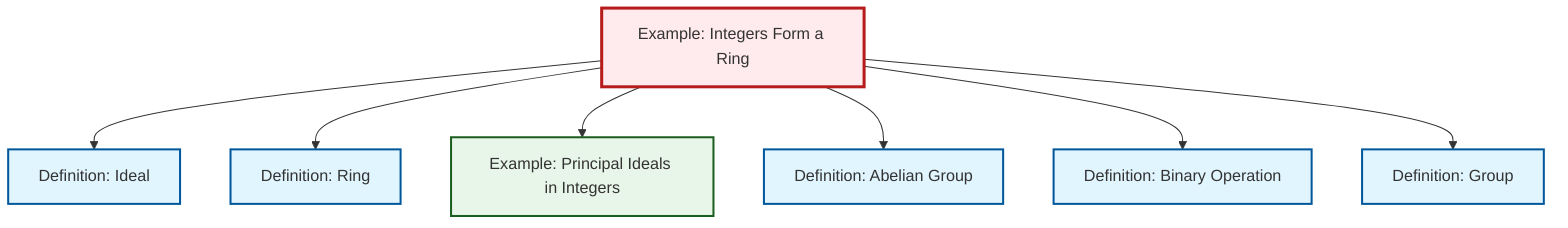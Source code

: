 graph TD
    classDef definition fill:#e1f5fe,stroke:#01579b,stroke-width:2px
    classDef theorem fill:#f3e5f5,stroke:#4a148c,stroke-width:2px
    classDef axiom fill:#fff3e0,stroke:#e65100,stroke-width:2px
    classDef example fill:#e8f5e9,stroke:#1b5e20,stroke-width:2px
    classDef current fill:#ffebee,stroke:#b71c1c,stroke-width:3px
    def-ring["Definition: Ring"]:::definition
    def-abelian-group["Definition: Abelian Group"]:::definition
    ex-integers-ring["Example: Integers Form a Ring"]:::example
    def-binary-operation["Definition: Binary Operation"]:::definition
    def-group["Definition: Group"]:::definition
    ex-principal-ideal["Example: Principal Ideals in Integers"]:::example
    def-ideal["Definition: Ideal"]:::definition
    ex-integers-ring --> def-ideal
    ex-integers-ring --> def-ring
    ex-integers-ring --> ex-principal-ideal
    ex-integers-ring --> def-abelian-group
    ex-integers-ring --> def-binary-operation
    ex-integers-ring --> def-group
    class ex-integers-ring current